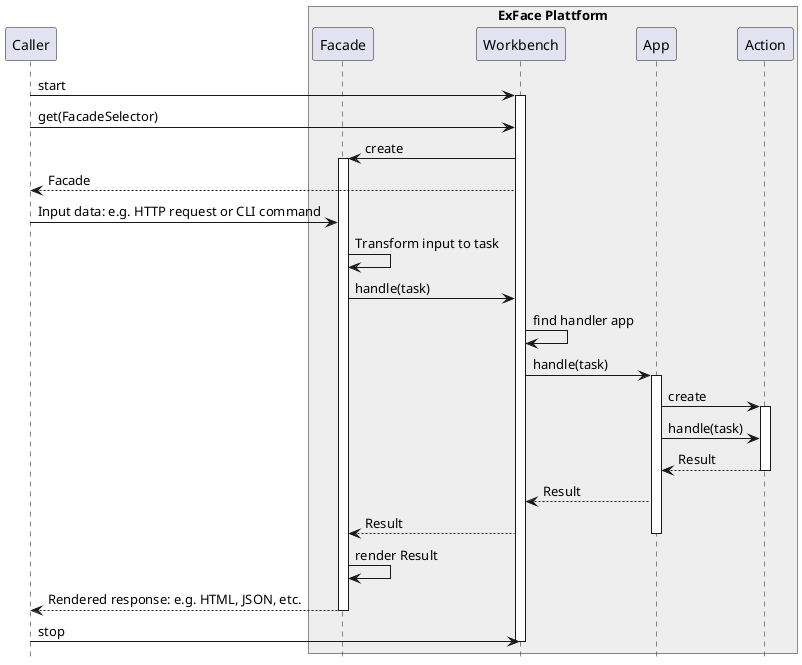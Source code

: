 @startuml
hide footbox

participant Caller
box "ExFace Plattform" #eeeeee
participant Facade
participant Workbench
participant App
participant Action
end box

Caller -> Workbench: start
activate Workbench
Caller -> Workbench: get(FacadeSelector)
Workbench -> Facade: create
activate Facade
Workbench --> Caller: Facade
Caller -> Facade: Input data: e.g. HTTP request or CLI command
Facade -> Facade: Transform input to task

Facade -> Workbench: handle(task)
Workbench -> Workbench: find handler app
Workbench -> App: handle(task)
activate App

App -> Action: create
activate Action
App -> Action: handle(task)
Action --> App: Result
deactivate Action

App --> Workbench: Result
Workbench --> Facade: Result
deactivate App

Facade -> Facade: render Result
Facade --> Caller: Rendered response: e.g. HTML, JSON, etc.
deactivate Facade

Caller -> Workbench: stop
deactivate Workbench

@enduml